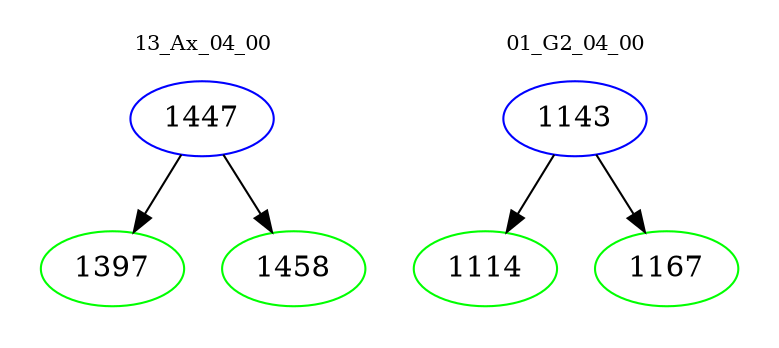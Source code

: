 digraph{
subgraph cluster_0 {
color = white
label = "13_Ax_04_00";
fontsize=10;
T0_1447 [label="1447", color="blue"]
T0_1447 -> T0_1397 [color="black"]
T0_1397 [label="1397", color="green"]
T0_1447 -> T0_1458 [color="black"]
T0_1458 [label="1458", color="green"]
}
subgraph cluster_1 {
color = white
label = "01_G2_04_00";
fontsize=10;
T1_1143 [label="1143", color="blue"]
T1_1143 -> T1_1114 [color="black"]
T1_1114 [label="1114", color="green"]
T1_1143 -> T1_1167 [color="black"]
T1_1167 [label="1167", color="green"]
}
}
